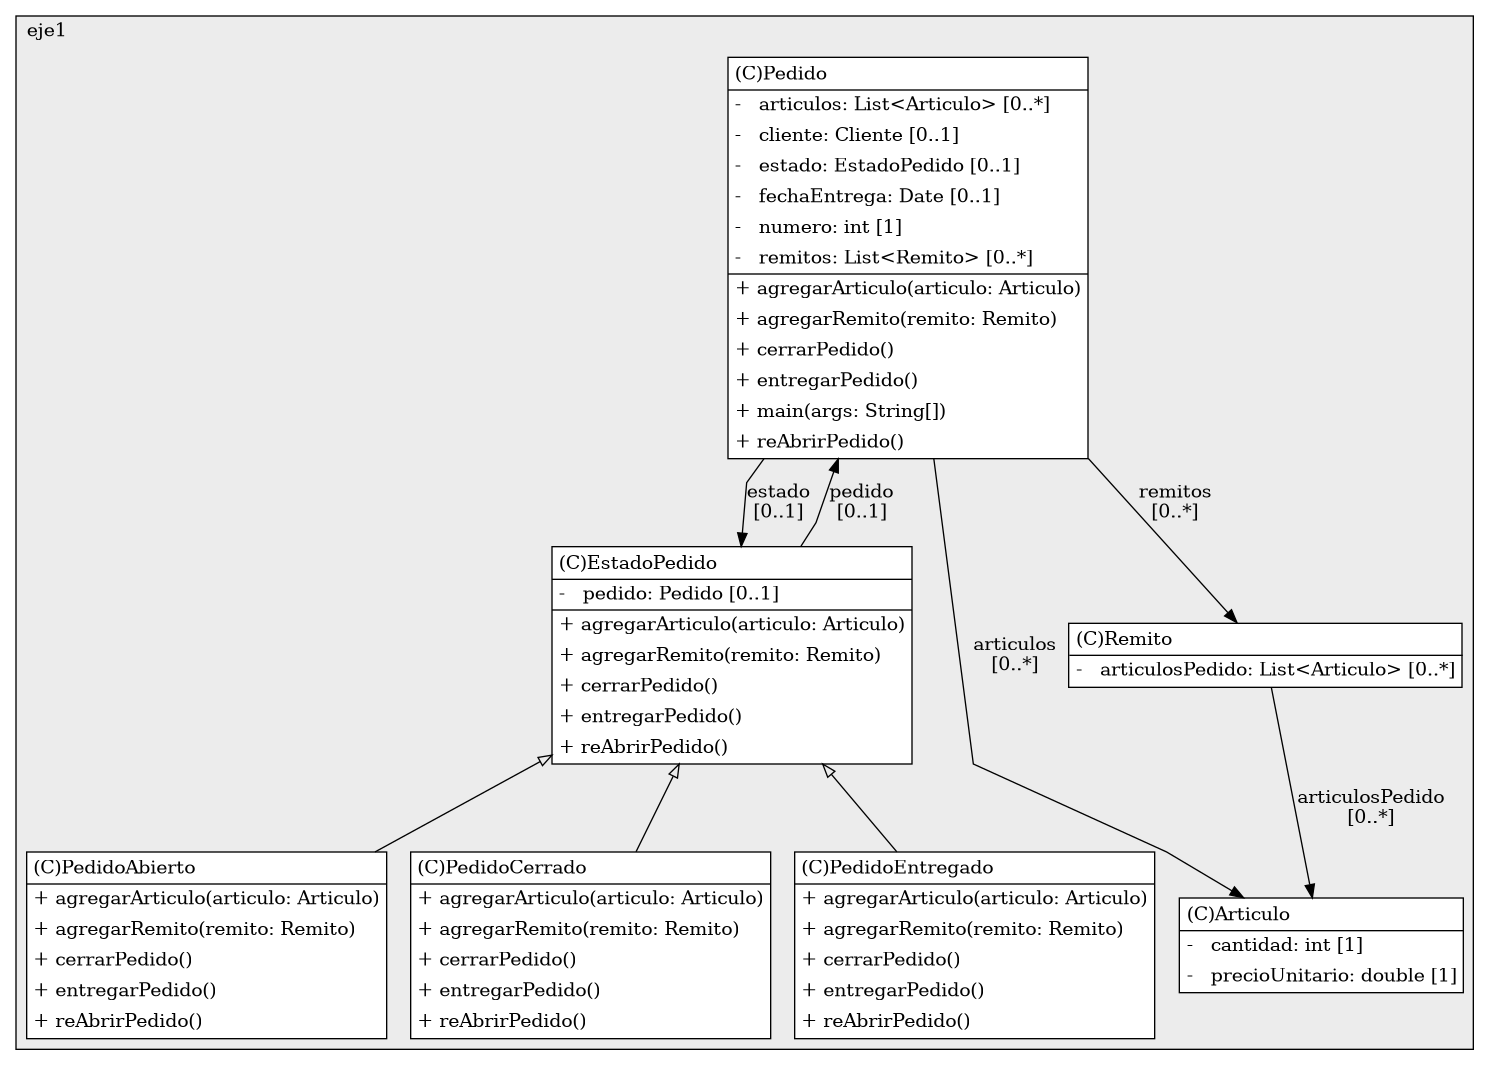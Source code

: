 @startuml

/' diagram meta data start
config=StructureConfiguration;
{
  "projectClassification": {
    "searchMode": "OpenProject", // OpenProject, AllProjects
    "includedProjects": "",
    "pathEndKeywords": "*.impl",
    "isClientPath": "",
    "isClientName": "",
    "isTestPath": "",
    "isTestName": "",
    "isMappingPath": "",
    "isMappingName": "",
    "isDataAccessPath": "",
    "isDataAccessName": "",
    "isDataStructurePath": "",
    "isDataStructureName": "",
    "isInterfaceStructuresPath": "",
    "isInterfaceStructuresName": "",
    "isEntryPointPath": "",
    "isEntryPointName": ""
  },
  "graphRestriction": {
    "classPackageExcludeFilter": "",
    "classPackageIncludeFilter": "",
    "classNameExcludeFilter": "",
    "classNameIncludeFilter": "",
    "methodNameExcludeFilter": "",
    "methodNameIncludeFilter": "",
    "removeByInheritance": "", // inheritance/annotation based filtering is done in a second step
    "removeByAnnotation": "",
    "removeByClassPackage": "", // cleanup the graph after inheritance/annotation based filtering is done
    "removeByClassName": "",
    "cutMappings": false,
    "cutEnum": true,
    "cutTests": true,
    "cutClient": true,
    "cutDataAccess": false,
    "cutInterfaceStructures": false,
    "cutDataStructures": false,
    "cutGetterAndSetter": true,
    "cutConstructors": true
  },
  "graphTraversal": {
    "forwardDepth": 6,
    "backwardDepth": 6,
    "classPackageExcludeFilter": "",
    "classPackageIncludeFilter": "",
    "classNameExcludeFilter": "",
    "classNameIncludeFilter": "",
    "methodNameExcludeFilter": "",
    "methodNameIncludeFilter": "",
    "hideMappings": false,
    "hideDataStructures": false,
    "hidePrivateMethods": true,
    "hideInterfaceCalls": true, // indirection: implementation -> interface (is hidden) -> implementation
    "onlyShowApplicationEntryPoints": false // root node is included
  },
  "details": {
    "aggregation": "GroupByClass", // ByClass, GroupByClass, None
    "showClassGenericTypes": true,
    "showMethods": true,
    "showMethodParameterNames": true,
    "showMethodParameterTypes": true,
    "showMethodReturnType": true,
    "showPackageLevels": 2,
    "showDetailedClassStructure": true
  },
  "rootClass": "TP1.eje1.Articulo"
}
diagram meta data end '/



digraph g {
    rankdir="TB"
    splines=polyline
    

'nodes 
subgraph cluster_3113937 { 
   	label=eje1
	labeljust=l
	fillcolor="#ececec"
	style=filled
   
   Articulo198545174[
	label=<<TABLE BORDER="1" CELLBORDER="0" CELLPADDING="4" CELLSPACING="0">
<TR><TD ALIGN="LEFT" >(C)Articulo</TD></TR>
<HR/>
<TR><TD ALIGN="LEFT" >-   cantidad: int [1]</TD></TR>
<TR><TD ALIGN="LEFT" >-   precioUnitario: double [1]</TD></TR>
</TABLE>>
	style=filled
	margin=0
	shape=plaintext
	fillcolor="#FFFFFF"
];

EstadoPedido198545174[
	label=<<TABLE BORDER="1" CELLBORDER="0" CELLPADDING="4" CELLSPACING="0">
<TR><TD ALIGN="LEFT" >(C)EstadoPedido</TD></TR>
<HR/>
<TR><TD ALIGN="LEFT" >-   pedido: Pedido [0..1]</TD></TR>
<HR/>
<TR><TD ALIGN="LEFT" >+ agregarArticulo(articulo: Articulo)</TD></TR>
<TR><TD ALIGN="LEFT" >+ agregarRemito(remito: Remito)</TD></TR>
<TR><TD ALIGN="LEFT" >+ cerrarPedido()</TD></TR>
<TR><TD ALIGN="LEFT" >+ entregarPedido()</TD></TR>
<TR><TD ALIGN="LEFT" >+ reAbrirPedido()</TD></TR>
</TABLE>>
	style=filled
	margin=0
	shape=plaintext
	fillcolor="#FFFFFF"
];

Pedido198545174[
	label=<<TABLE BORDER="1" CELLBORDER="0" CELLPADDING="4" CELLSPACING="0">
<TR><TD ALIGN="LEFT" >(C)Pedido</TD></TR>
<HR/>
<TR><TD ALIGN="LEFT" >-   articulos: List&lt;Articulo&gt; [0..*]</TD></TR>
<TR><TD ALIGN="LEFT" >-   cliente: Cliente [0..1]</TD></TR>
<TR><TD ALIGN="LEFT" >-   estado: EstadoPedido [0..1]</TD></TR>
<TR><TD ALIGN="LEFT" >-   fechaEntrega: Date [0..1]</TD></TR>
<TR><TD ALIGN="LEFT" >-   numero: int [1]</TD></TR>
<TR><TD ALIGN="LEFT" >-   remitos: List&lt;Remito&gt; [0..*]</TD></TR>
<HR/>
<TR><TD ALIGN="LEFT" >+ agregarArticulo(articulo: Articulo)</TD></TR>
<TR><TD ALIGN="LEFT" >+ agregarRemito(remito: Remito)</TD></TR>
<TR><TD ALIGN="LEFT" >+ cerrarPedido()</TD></TR>
<TR><TD ALIGN="LEFT" >+ entregarPedido()</TD></TR>
<TR><TD ALIGN="LEFT" >+ main(args: String[])</TD></TR>
<TR><TD ALIGN="LEFT" >+ reAbrirPedido()</TD></TR>
</TABLE>>
	style=filled
	margin=0
	shape=plaintext
	fillcolor="#FFFFFF"
];

PedidoAbierto198545174[
	label=<<TABLE BORDER="1" CELLBORDER="0" CELLPADDING="4" CELLSPACING="0">
<TR><TD ALIGN="LEFT" >(C)PedidoAbierto</TD></TR>
<HR/>
<TR><TD ALIGN="LEFT" >+ agregarArticulo(articulo: Articulo)</TD></TR>
<TR><TD ALIGN="LEFT" >+ agregarRemito(remito: Remito)</TD></TR>
<TR><TD ALIGN="LEFT" >+ cerrarPedido()</TD></TR>
<TR><TD ALIGN="LEFT" >+ entregarPedido()</TD></TR>
<TR><TD ALIGN="LEFT" >+ reAbrirPedido()</TD></TR>
</TABLE>>
	style=filled
	margin=0
	shape=plaintext
	fillcolor="#FFFFFF"
];

PedidoCerrado198545174[
	label=<<TABLE BORDER="1" CELLBORDER="0" CELLPADDING="4" CELLSPACING="0">
<TR><TD ALIGN="LEFT" >(C)PedidoCerrado</TD></TR>
<HR/>
<TR><TD ALIGN="LEFT" >+ agregarArticulo(articulo: Articulo)</TD></TR>
<TR><TD ALIGN="LEFT" >+ agregarRemito(remito: Remito)</TD></TR>
<TR><TD ALIGN="LEFT" >+ cerrarPedido()</TD></TR>
<TR><TD ALIGN="LEFT" >+ entregarPedido()</TD></TR>
<TR><TD ALIGN="LEFT" >+ reAbrirPedido()</TD></TR>
</TABLE>>
	style=filled
	margin=0
	shape=plaintext
	fillcolor="#FFFFFF"
];

PedidoEntregado198545174[
	label=<<TABLE BORDER="1" CELLBORDER="0" CELLPADDING="4" CELLSPACING="0">
<TR><TD ALIGN="LEFT" >(C)PedidoEntregado</TD></TR>
<HR/>
<TR><TD ALIGN="LEFT" >+ agregarArticulo(articulo: Articulo)</TD></TR>
<TR><TD ALIGN="LEFT" >+ agregarRemito(remito: Remito)</TD></TR>
<TR><TD ALIGN="LEFT" >+ cerrarPedido()</TD></TR>
<TR><TD ALIGN="LEFT" >+ entregarPedido()</TD></TR>
<TR><TD ALIGN="LEFT" >+ reAbrirPedido()</TD></TR>
</TABLE>>
	style=filled
	margin=0
	shape=plaintext
	fillcolor="#FFFFFF"
];

Remito198545174[
	label=<<TABLE BORDER="1" CELLBORDER="0" CELLPADDING="4" CELLSPACING="0">
<TR><TD ALIGN="LEFT" >(C)Remito</TD></TR>
<HR/>
<TR><TD ALIGN="LEFT" >-   articulosPedido: List&lt;Articulo&gt; [0..*]</TD></TR>
</TABLE>>
	style=filled
	margin=0
	shape=plaintext
	fillcolor="#FFFFFF"
];
} 

'edges    
EstadoPedido198545174 -> Pedido198545174[label="pedido
[0..1]"];
EstadoPedido198545174 -> PedidoAbierto198545174[arrowhead=none, arrowtail=empty, dir=both];
EstadoPedido198545174 -> PedidoCerrado198545174[arrowhead=none, arrowtail=empty, dir=both];
EstadoPedido198545174 -> PedidoEntregado198545174[arrowhead=none, arrowtail=empty, dir=both];
Pedido198545174 -> Articulo198545174[label="articulos
[0..*]"];
Pedido198545174 -> EstadoPedido198545174[label="estado
[0..1]"];
Pedido198545174 -> Remito198545174[label="remitos
[0..*]"];
Remito198545174 -> Articulo198545174[label="articulosPedido
[0..*]"];
    
}
@enduml